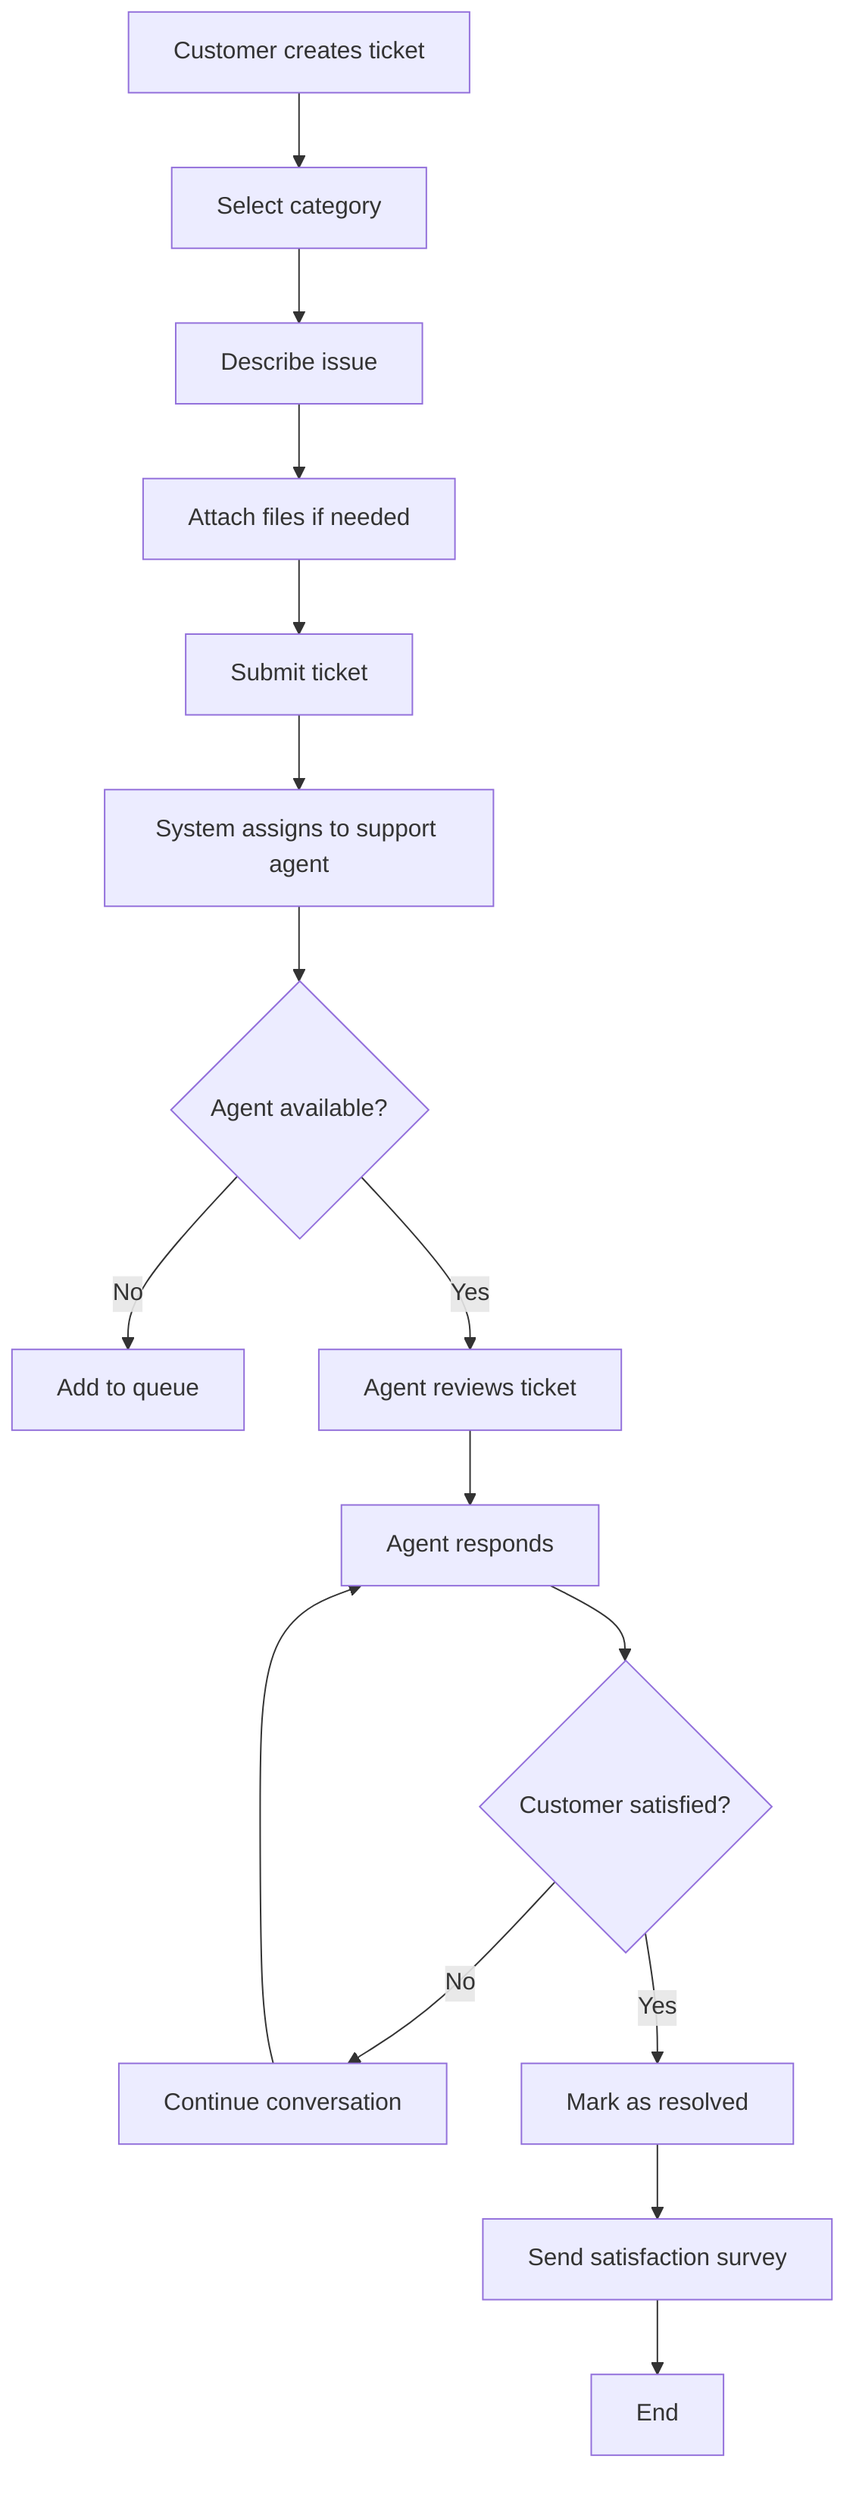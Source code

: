 %% Support Ticket Flow
%% View at https://mermaid.live
flowchart TD
  A[Customer creates ticket] --> B[Select category]
  B --> C[Describe issue]
  C --> D[Attach files if needed]
  D --> E[Submit ticket]
  E --> F[System assigns to support agent]
  F --> G{Agent available?}
  G -- No --> H[Add to queue]
  G -- Yes --> I[Agent reviews ticket]
  I --> J[Agent responds]
  J --> K{Customer satisfied?}
  K -- No --> L[Continue conversation]
  K -- Yes --> M[Mark as resolved]
  L --> J
  M --> N[Send satisfaction survey]
  N --> Z[End]
